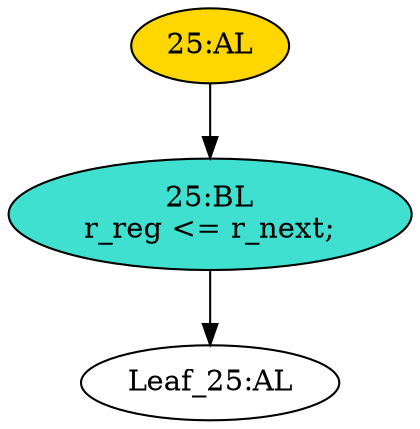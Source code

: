 strict digraph "" {
	node [label="\N"];
	"25:BL"	[ast="<pyverilog.vparser.ast.Block object at 0x7f5555d153d0>",
		fillcolor=turquoise,
		label="25:BL
r_reg <= r_next;",
		statements="[<pyverilog.vparser.ast.NonblockingSubstitution object at 0x7f5555d0a190>]",
		style=filled,
		typ=Block];
	"Leaf_25:AL"	[def_var="['r_reg']",
		label="Leaf_25:AL"];
	"25:BL" -> "Leaf_25:AL"	[cond="[]",
		lineno=None];
	"25:AL"	[ast="<pyverilog.vparser.ast.Always object at 0x7f5560a0dd10>",
		clk_sens=True,
		fillcolor=gold,
		label="25:AL",
		sens="['clk']",
		statements="[]",
		style=filled,
		typ=Always,
		use_var="['r_next']"];
	"25:AL" -> "25:BL"	[cond="[]",
		lineno=None];
}
